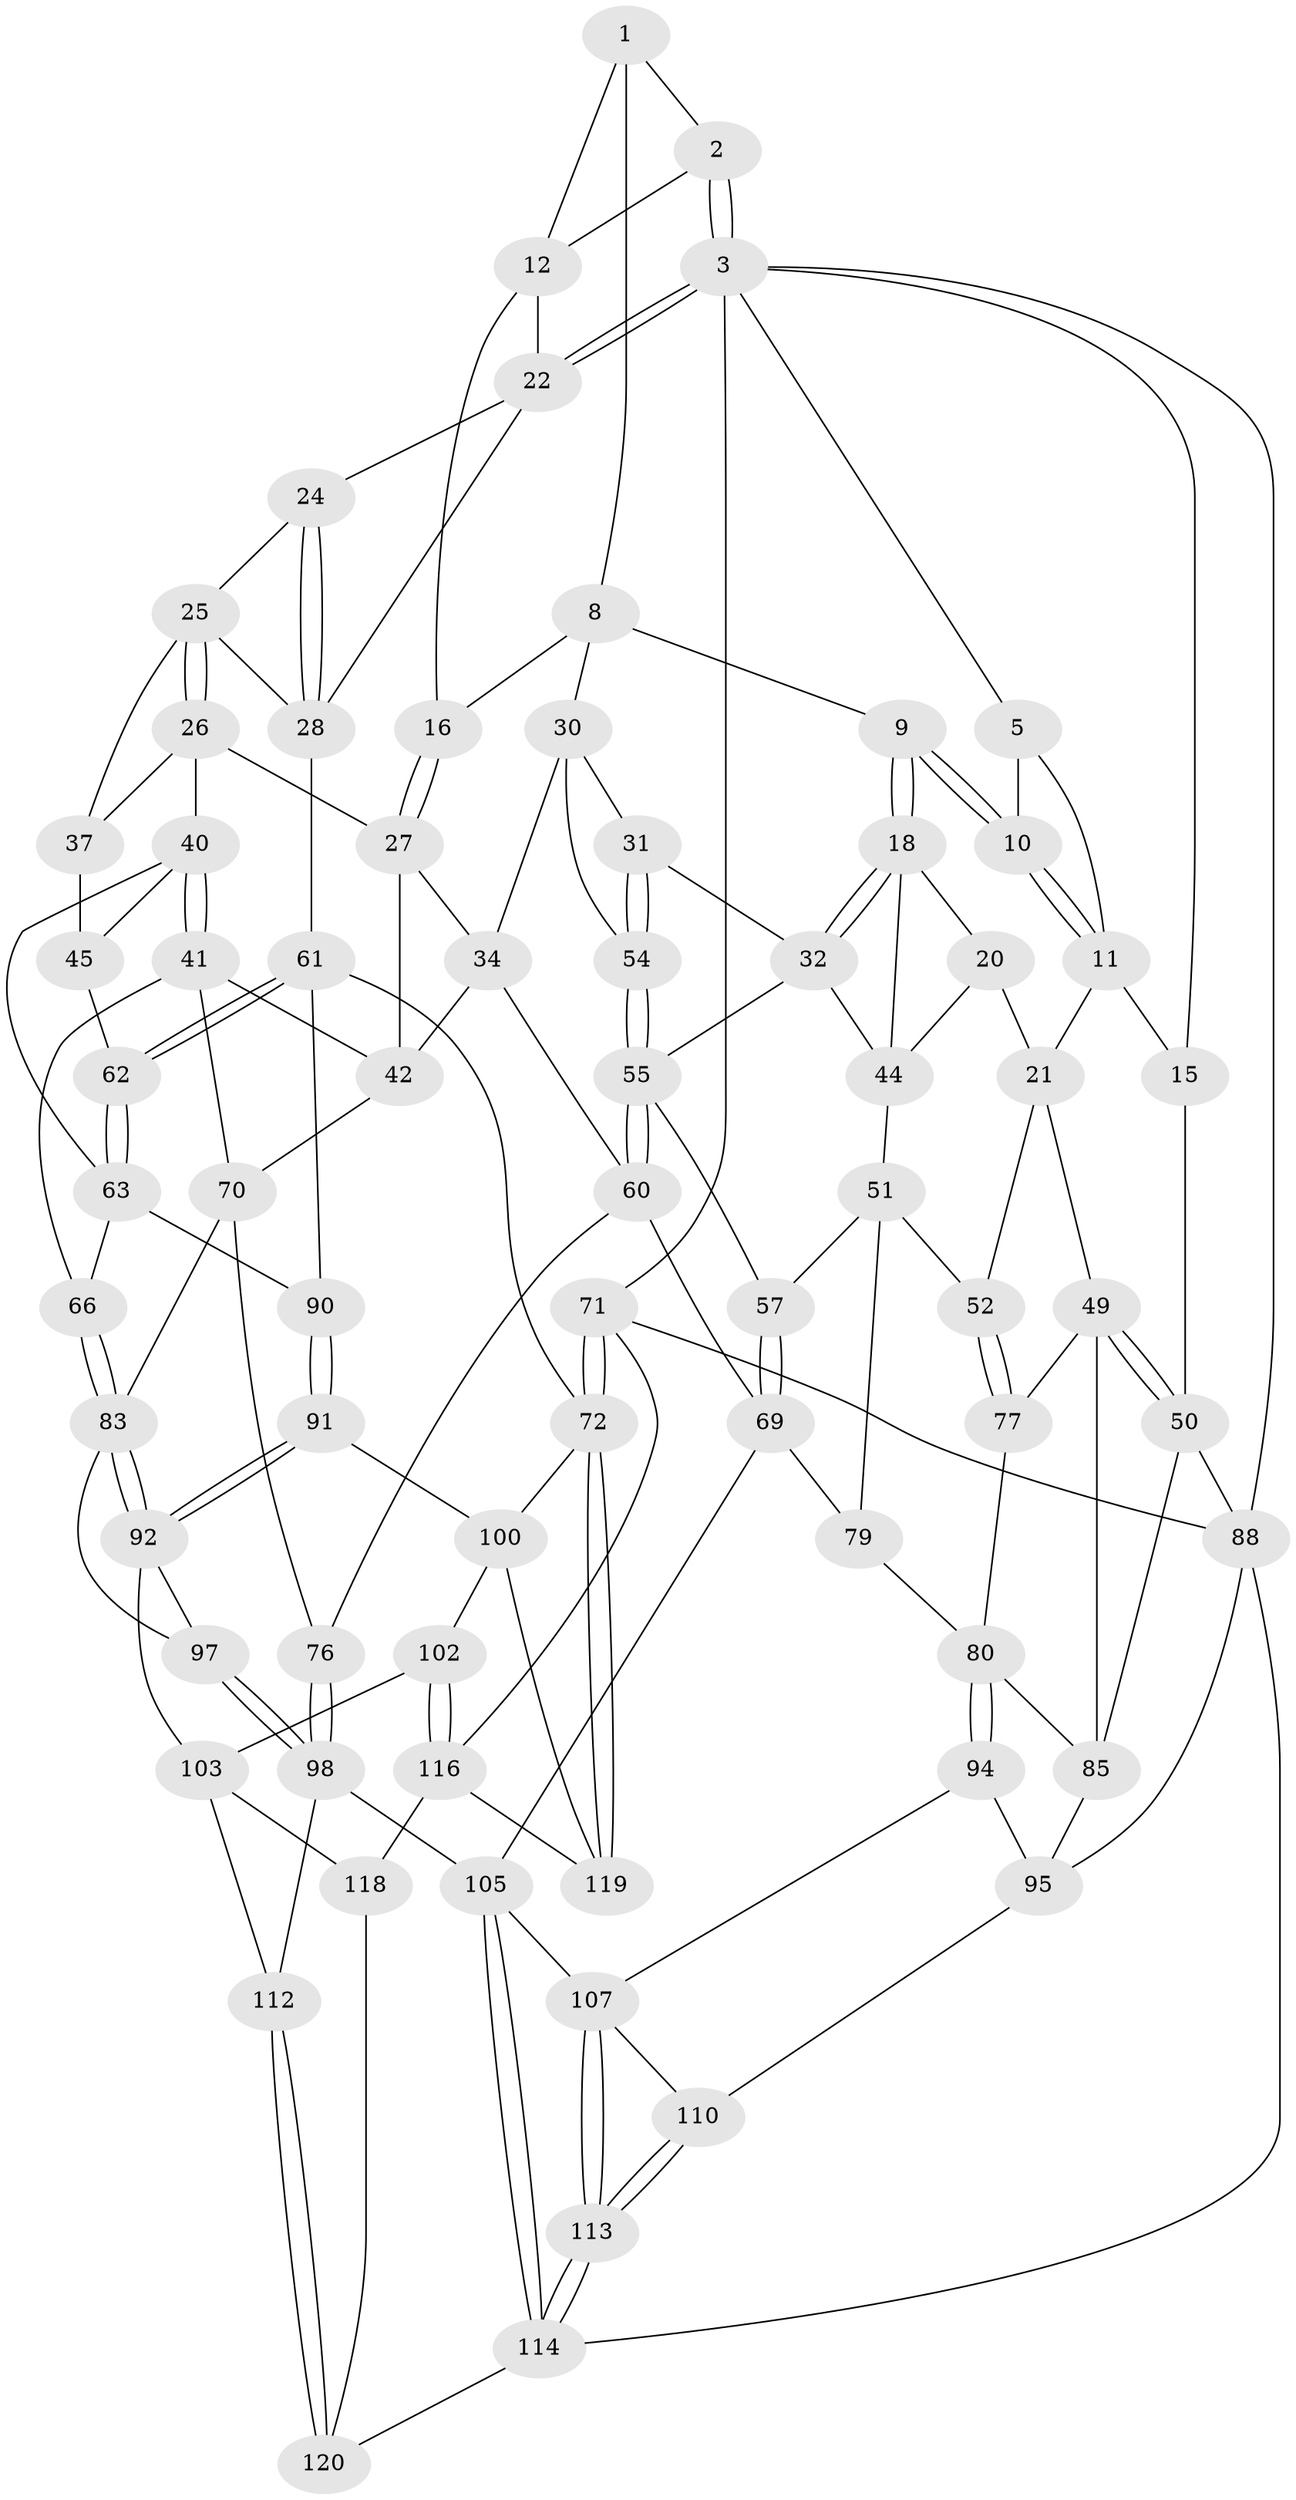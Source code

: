 // Generated by graph-tools (version 1.1) at 2025/52/02/27/25 19:52:39]
// undirected, 73 vertices, 165 edges
graph export_dot {
graph [start="1"]
  node [color=gray90,style=filled];
  1 [pos="+0.3869655172175215+0",super="+7"];
  2 [pos="+0.7022790455934607+0"];
  3 [pos="+1+0",super="+4"];
  5 [pos="+0.1891431896316883+0",super="+6"];
  8 [pos="+0.4014086957551489+0.14365588099333795",super="+17"];
  9 [pos="+0.3441438360274437+0.19384238351436964"];
  10 [pos="+0.32674653357225536+0.18217998560935705"];
  11 [pos="+0.19100353581250598+0.11300794310586246",super="+14"];
  12 [pos="+0.701091586563005+0.11349714790906021",super="+13"];
  15 [pos="+0+0.032387442865936096"];
  16 [pos="+0.682672674983461+0.1555522420045049"];
  18 [pos="+0.3456023953229977+0.2815587618597205",super="+19"];
  20 [pos="+0.18618311699194753+0.3412085235758015"];
  21 [pos="+0.13420830380695142+0.333736325008473",super="+48"];
  22 [pos="+1+0",super="+23"];
  24 [pos="+0.9114240751338187+0.2353063881253556"];
  25 [pos="+0.8904875608518323+0.32235967262896625",super="+36"];
  26 [pos="+0.8609400658233961+0.3346643320091602",super="+39"];
  27 [pos="+0.7738754626411124+0.3051205065588623",super="+33"];
  28 [pos="+1+0.23342914697501826",super="+29"];
  30 [pos="+0.5815842828450115+0.29012672091730446",super="+35"];
  31 [pos="+0.4308606362452538+0.3573362639587245"];
  32 [pos="+0.41093723993922954+0.3488779906658057",super="+43"];
  34 [pos="+0.6553995251399807+0.41841130707204377",super="+59"];
  37 [pos="+0.9806224177087073+0.44073508316188864",super="+38"];
  40 [pos="+0.7812572463280555+0.47556041506554914",super="+46"];
  41 [pos="+0.7634415206663903+0.48163170788977966",super="+67"];
  42 [pos="+0.7214081058685256+0.4517294015816532",super="+64"];
  44 [pos="+0.28304377508222883+0.4362514228740579",super="+47"];
  45 [pos="+0.8874454426669811+0.46029396048890414",super="+53"];
  49 [pos="+0+0.4134159822838949",super="+78"];
  50 [pos="+0+0.41447758523909245",super="+86"];
  51 [pos="+0.22609264556754602+0.5162330010665203",super="+58"];
  52 [pos="+0.1519566528104969+0.5268903955316286"];
  54 [pos="+0.4738313807240144+0.47628038038788867"];
  55 [pos="+0.4745666060107056+0.5043698293068415",super="+56"];
  57 [pos="+0.31084496803259754+0.5156551461350513"];
  60 [pos="+0.4866077268545373+0.5469254509950782",super="+68"];
  61 [pos="+1+0.576154886473949",super="+74"];
  62 [pos="+1+0.5578056784890352"];
  63 [pos="+0.9265697204662963+0.5714733340013703",super="+65"];
  66 [pos="+0.7654508030382013+0.5638710788921794"];
  69 [pos="+0.47417494562494106+0.639796086963228",super="+82"];
  70 [pos="+0.6511572631291712+0.5772189751277459",super="+75"];
  71 [pos="+1+1"];
  72 [pos="+1+1",super="+73"];
  76 [pos="+0.5385343169989137+0.6661104095031977"];
  77 [pos="+0.12069059185103484+0.5707031343749732"];
  79 [pos="+0.27686789219283237+0.6064673007097474"];
  80 [pos="+0.20812359613140632+0.6887285777309187",super="+81"];
  83 [pos="+0.7276904659636604+0.6558297969476028",super="+84"];
  85 [pos="+0+0.6494179366210805",super="+87"];
  88 [pos="+0+0.9525489581870408",super="+89"];
  90 [pos="+0.8496283805775134+0.6782983273942904",super="+93"];
  91 [pos="+0.8394599203269739+0.7030593414808161",super="+99"];
  92 [pos="+0.7825228794921524+0.7383622343027741",super="+96"];
  94 [pos="+0.21414693634453852+0.715857657106535"];
  95 [pos="+0.07752863111724966+0.7801013777964753",super="+109"];
  97 [pos="+0.7036927677808634+0.7844986360794173"];
  98 [pos="+0.6037971145826891+0.8394059935105724",super="+104"];
  100 [pos="+1+0.7546743090873916",super="+101"];
  102 [pos="+0.8365982005913258+0.8838563644222763"];
  103 [pos="+0.8275951673285032+0.8812539855399821",super="+111"];
  105 [pos="+0.46813034307468+0.8641405562482983",super="+106"];
  107 [pos="+0.36287282196998594+0.7824582941830536",super="+108"];
  110 [pos="+0.18629502586879362+0.8720419438131793"];
  112 [pos="+0.5968366599905313+0.9185448070518955"];
  113 [pos="+0.2708995963772605+1"];
  114 [pos="+0.2798740964027917+1",super="+115"];
  116 [pos="+0.8392525608137347+0.8863160344045478",super="+117"];
  118 [pos="+0.7171931504978948+1"];
  119 [pos="+0.8796659862101515+0.9002490035460979"];
  120 [pos="+0.5607488191095983+1"];
  1 -- 2;
  1 -- 8;
  1 -- 12;
  2 -- 3;
  2 -- 3;
  2 -- 12;
  3 -- 22;
  3 -- 22;
  3 -- 71;
  3 -- 5;
  3 -- 15;
  3 -- 88;
  5 -- 11;
  5 -- 10;
  8 -- 9;
  8 -- 16;
  8 -- 30;
  9 -- 10;
  9 -- 10;
  9 -- 18;
  9 -- 18;
  10 -- 11;
  10 -- 11;
  11 -- 21;
  11 -- 15;
  12 -- 16;
  12 -- 22;
  15 -- 50;
  16 -- 27;
  16 -- 27;
  18 -- 32;
  18 -- 32;
  18 -- 20;
  18 -- 44;
  20 -- 21;
  20 -- 44;
  21 -- 49;
  21 -- 52;
  22 -- 28;
  22 -- 24;
  24 -- 25;
  24 -- 28;
  24 -- 28;
  25 -- 26;
  25 -- 26;
  25 -- 28;
  25 -- 37;
  26 -- 27;
  26 -- 40;
  26 -- 37;
  27 -- 34;
  27 -- 42;
  28 -- 61;
  30 -- 31;
  30 -- 54;
  30 -- 34;
  31 -- 32;
  31 -- 54;
  31 -- 54;
  32 -- 44;
  32 -- 55;
  34 -- 42;
  34 -- 60;
  37 -- 45 [weight=2];
  40 -- 41;
  40 -- 41;
  40 -- 45;
  40 -- 63;
  41 -- 42;
  41 -- 66;
  41 -- 70;
  42 -- 70;
  44 -- 51;
  45 -- 62;
  49 -- 50;
  49 -- 50;
  49 -- 85;
  49 -- 77;
  50 -- 88;
  50 -- 85;
  51 -- 52;
  51 -- 57;
  51 -- 79;
  52 -- 77;
  52 -- 77;
  54 -- 55;
  54 -- 55;
  55 -- 60;
  55 -- 60;
  55 -- 57;
  57 -- 69;
  57 -- 69;
  60 -- 69;
  60 -- 76;
  61 -- 62;
  61 -- 62;
  61 -- 90;
  61 -- 72;
  62 -- 63;
  62 -- 63;
  63 -- 66;
  63 -- 90;
  66 -- 83;
  66 -- 83;
  69 -- 79;
  69 -- 105;
  70 -- 76;
  70 -- 83;
  71 -- 72;
  71 -- 72;
  71 -- 88;
  71 -- 116;
  72 -- 119;
  72 -- 119;
  72 -- 100;
  76 -- 98;
  76 -- 98;
  77 -- 80;
  79 -- 80;
  80 -- 94;
  80 -- 94;
  80 -- 85;
  83 -- 92;
  83 -- 92;
  83 -- 97;
  85 -- 95;
  88 -- 114;
  88 -- 95;
  90 -- 91 [weight=2];
  90 -- 91;
  91 -- 92;
  91 -- 92;
  91 -- 100;
  92 -- 97;
  92 -- 103;
  94 -- 95;
  94 -- 107;
  95 -- 110;
  97 -- 98;
  97 -- 98;
  98 -- 112;
  98 -- 105;
  100 -- 119;
  100 -- 102;
  102 -- 103;
  102 -- 116;
  102 -- 116;
  103 -- 112;
  103 -- 118;
  105 -- 114;
  105 -- 114;
  105 -- 107;
  107 -- 113;
  107 -- 113;
  107 -- 110;
  110 -- 113;
  110 -- 113;
  112 -- 120;
  112 -- 120;
  113 -- 114;
  113 -- 114;
  114 -- 120;
  116 -- 119;
  116 -- 118;
  118 -- 120;
}
